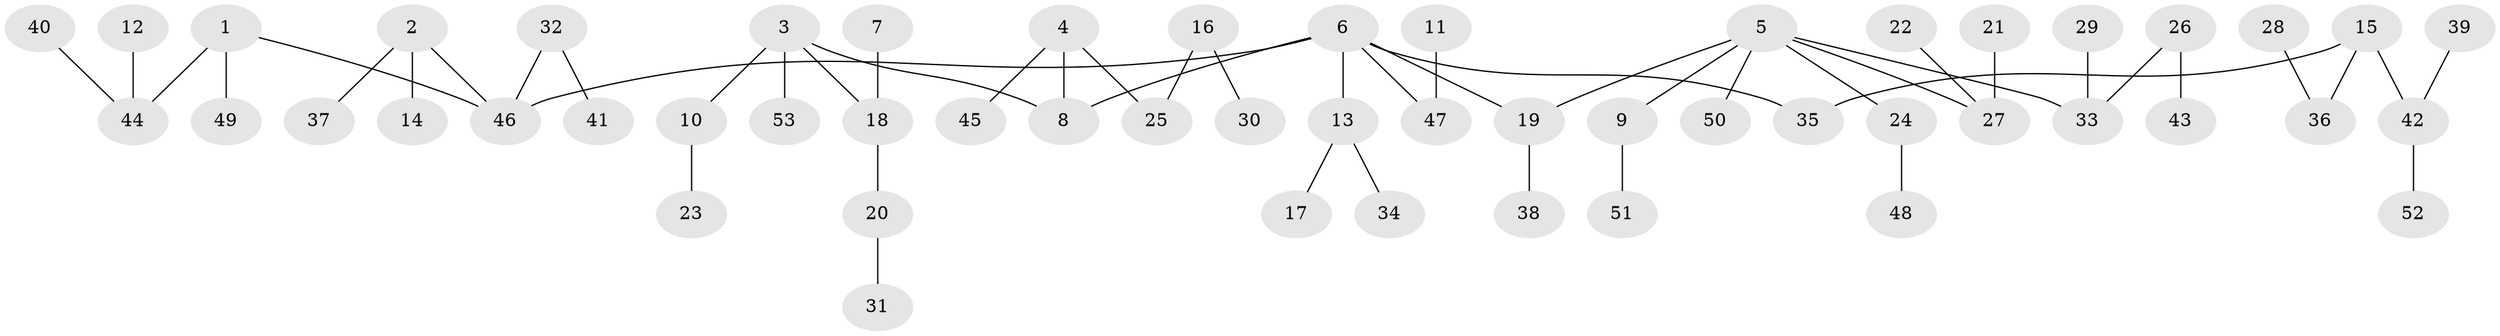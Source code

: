 // original degree distribution, {5: 0.009433962264150943, 3: 0.16037735849056603, 6: 0.018867924528301886, 4: 0.08490566037735849, 2: 0.27358490566037735, 1: 0.4528301886792453}
// Generated by graph-tools (version 1.1) at 2025/02/03/09/25 03:02:21]
// undirected, 53 vertices, 52 edges
graph export_dot {
graph [start="1"]
  node [color=gray90,style=filled];
  1;
  2;
  3;
  4;
  5;
  6;
  7;
  8;
  9;
  10;
  11;
  12;
  13;
  14;
  15;
  16;
  17;
  18;
  19;
  20;
  21;
  22;
  23;
  24;
  25;
  26;
  27;
  28;
  29;
  30;
  31;
  32;
  33;
  34;
  35;
  36;
  37;
  38;
  39;
  40;
  41;
  42;
  43;
  44;
  45;
  46;
  47;
  48;
  49;
  50;
  51;
  52;
  53;
  1 -- 44 [weight=1.0];
  1 -- 46 [weight=1.0];
  1 -- 49 [weight=1.0];
  2 -- 14 [weight=1.0];
  2 -- 37 [weight=1.0];
  2 -- 46 [weight=1.0];
  3 -- 8 [weight=1.0];
  3 -- 10 [weight=1.0];
  3 -- 18 [weight=1.0];
  3 -- 53 [weight=1.0];
  4 -- 8 [weight=1.0];
  4 -- 25 [weight=1.0];
  4 -- 45 [weight=1.0];
  5 -- 9 [weight=1.0];
  5 -- 19 [weight=1.0];
  5 -- 24 [weight=1.0];
  5 -- 27 [weight=1.0];
  5 -- 33 [weight=1.0];
  5 -- 50 [weight=1.0];
  6 -- 8 [weight=1.0];
  6 -- 13 [weight=1.0];
  6 -- 19 [weight=1.0];
  6 -- 35 [weight=1.0];
  6 -- 46 [weight=1.0];
  6 -- 47 [weight=1.0];
  7 -- 18 [weight=1.0];
  9 -- 51 [weight=1.0];
  10 -- 23 [weight=1.0];
  11 -- 47 [weight=1.0];
  12 -- 44 [weight=1.0];
  13 -- 17 [weight=1.0];
  13 -- 34 [weight=1.0];
  15 -- 35 [weight=1.0];
  15 -- 36 [weight=1.0];
  15 -- 42 [weight=1.0];
  16 -- 25 [weight=1.0];
  16 -- 30 [weight=1.0];
  18 -- 20 [weight=1.0];
  19 -- 38 [weight=1.0];
  20 -- 31 [weight=1.0];
  21 -- 27 [weight=1.0];
  22 -- 27 [weight=1.0];
  24 -- 48 [weight=1.0];
  26 -- 33 [weight=1.0];
  26 -- 43 [weight=1.0];
  28 -- 36 [weight=1.0];
  29 -- 33 [weight=1.0];
  32 -- 41 [weight=1.0];
  32 -- 46 [weight=1.0];
  39 -- 42 [weight=1.0];
  40 -- 44 [weight=1.0];
  42 -- 52 [weight=1.0];
}
